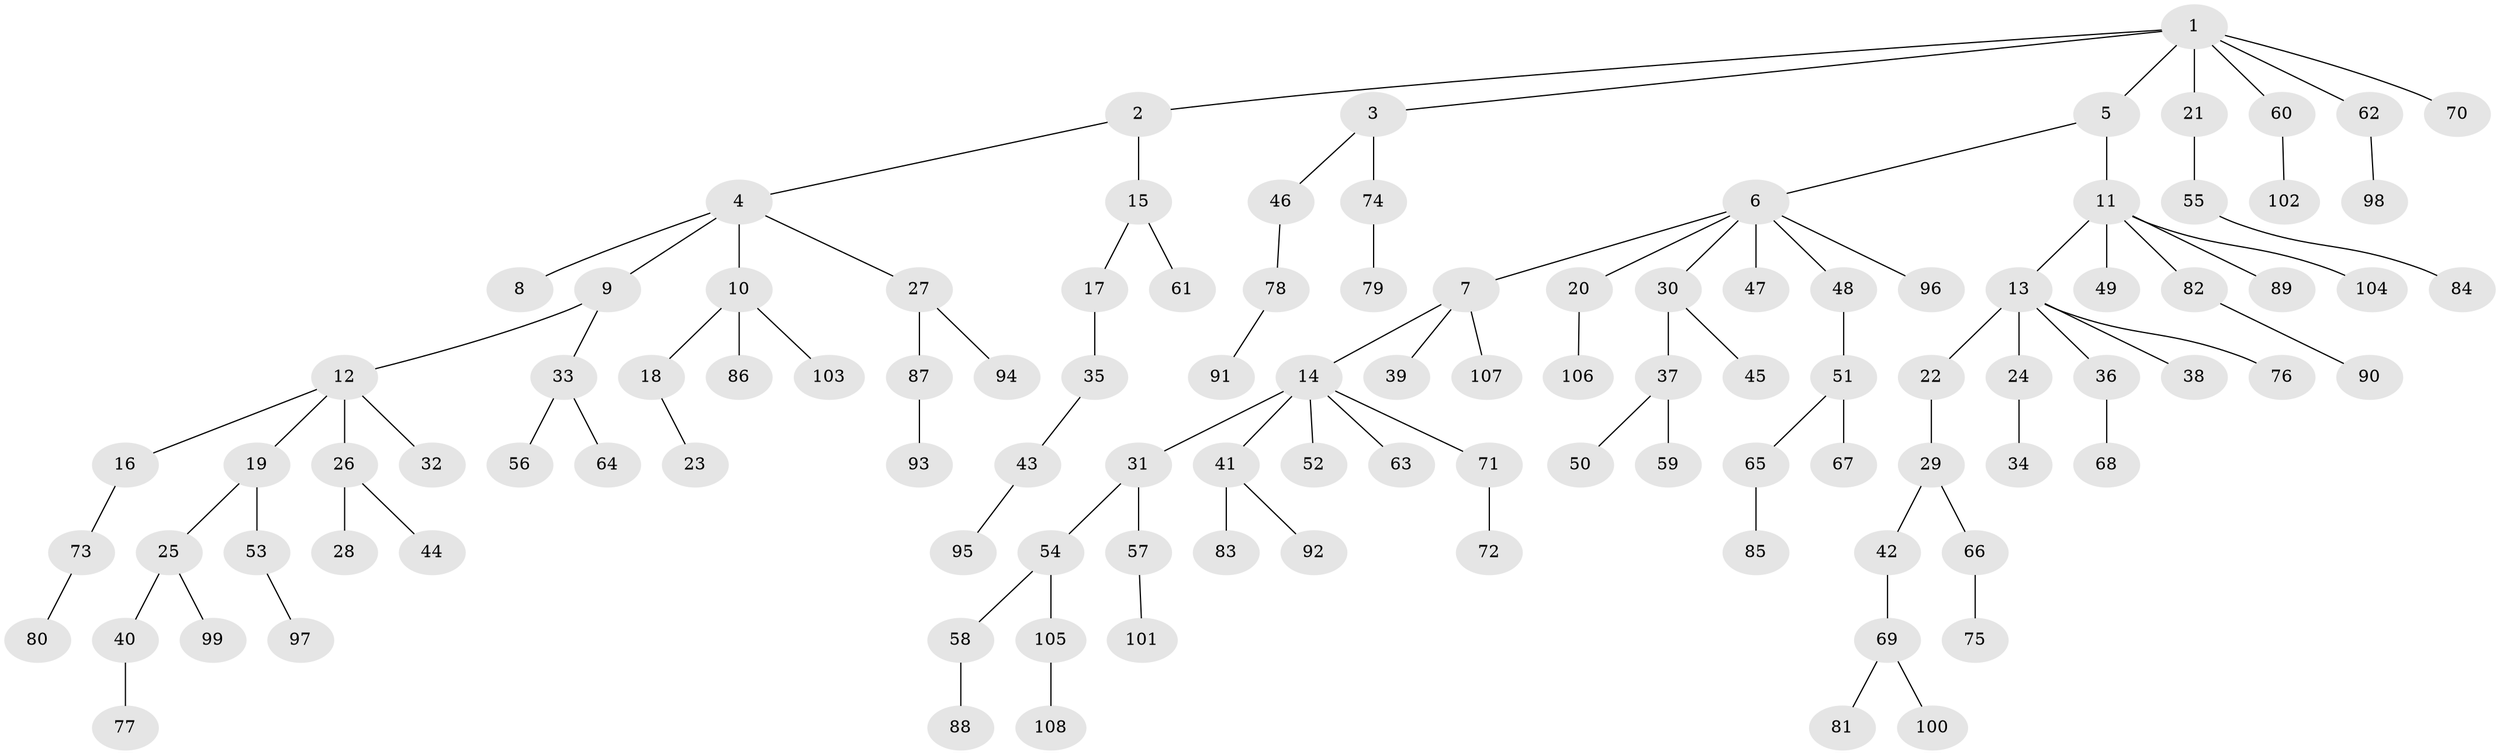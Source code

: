 // Generated by graph-tools (version 1.1) at 2025/26/03/09/25 03:26:27]
// undirected, 108 vertices, 107 edges
graph export_dot {
graph [start="1"]
  node [color=gray90,style=filled];
  1;
  2;
  3;
  4;
  5;
  6;
  7;
  8;
  9;
  10;
  11;
  12;
  13;
  14;
  15;
  16;
  17;
  18;
  19;
  20;
  21;
  22;
  23;
  24;
  25;
  26;
  27;
  28;
  29;
  30;
  31;
  32;
  33;
  34;
  35;
  36;
  37;
  38;
  39;
  40;
  41;
  42;
  43;
  44;
  45;
  46;
  47;
  48;
  49;
  50;
  51;
  52;
  53;
  54;
  55;
  56;
  57;
  58;
  59;
  60;
  61;
  62;
  63;
  64;
  65;
  66;
  67;
  68;
  69;
  70;
  71;
  72;
  73;
  74;
  75;
  76;
  77;
  78;
  79;
  80;
  81;
  82;
  83;
  84;
  85;
  86;
  87;
  88;
  89;
  90;
  91;
  92;
  93;
  94;
  95;
  96;
  97;
  98;
  99;
  100;
  101;
  102;
  103;
  104;
  105;
  106;
  107;
  108;
  1 -- 2;
  1 -- 3;
  1 -- 5;
  1 -- 21;
  1 -- 60;
  1 -- 62;
  1 -- 70;
  2 -- 4;
  2 -- 15;
  3 -- 46;
  3 -- 74;
  4 -- 8;
  4 -- 9;
  4 -- 10;
  4 -- 27;
  5 -- 6;
  5 -- 11;
  6 -- 7;
  6 -- 20;
  6 -- 30;
  6 -- 47;
  6 -- 48;
  6 -- 96;
  7 -- 14;
  7 -- 39;
  7 -- 107;
  9 -- 12;
  9 -- 33;
  10 -- 18;
  10 -- 86;
  10 -- 103;
  11 -- 13;
  11 -- 49;
  11 -- 82;
  11 -- 89;
  11 -- 104;
  12 -- 16;
  12 -- 19;
  12 -- 26;
  12 -- 32;
  13 -- 22;
  13 -- 24;
  13 -- 36;
  13 -- 38;
  13 -- 76;
  14 -- 31;
  14 -- 41;
  14 -- 52;
  14 -- 63;
  14 -- 71;
  15 -- 17;
  15 -- 61;
  16 -- 73;
  17 -- 35;
  18 -- 23;
  19 -- 25;
  19 -- 53;
  20 -- 106;
  21 -- 55;
  22 -- 29;
  24 -- 34;
  25 -- 40;
  25 -- 99;
  26 -- 28;
  26 -- 44;
  27 -- 87;
  27 -- 94;
  29 -- 42;
  29 -- 66;
  30 -- 37;
  30 -- 45;
  31 -- 54;
  31 -- 57;
  33 -- 56;
  33 -- 64;
  35 -- 43;
  36 -- 68;
  37 -- 50;
  37 -- 59;
  40 -- 77;
  41 -- 83;
  41 -- 92;
  42 -- 69;
  43 -- 95;
  46 -- 78;
  48 -- 51;
  51 -- 65;
  51 -- 67;
  53 -- 97;
  54 -- 58;
  54 -- 105;
  55 -- 84;
  57 -- 101;
  58 -- 88;
  60 -- 102;
  62 -- 98;
  65 -- 85;
  66 -- 75;
  69 -- 81;
  69 -- 100;
  71 -- 72;
  73 -- 80;
  74 -- 79;
  78 -- 91;
  82 -- 90;
  87 -- 93;
  105 -- 108;
}
